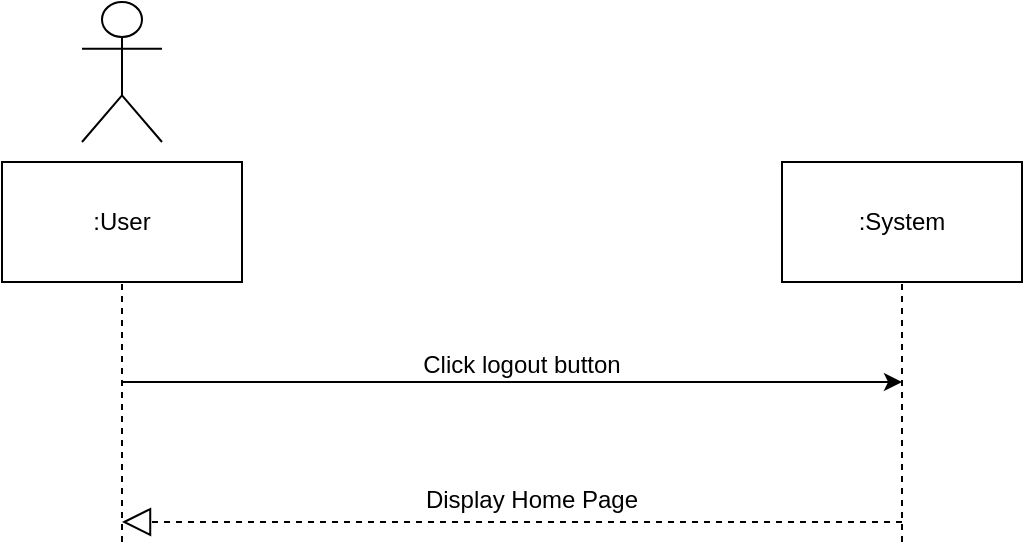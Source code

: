 <mxfile version="10.6.9" type="google"><diagram id="l9XcNlnTvIg2_Q_KgeTy" name="Page-1"><mxGraphModel dx="840" dy="452" grid="1" gridSize="10" guides="1" tooltips="1" connect="1" arrows="1" fold="1" page="1" pageScale="1" pageWidth="850" pageHeight="1100" math="0" shadow="0"><root><mxCell id="0"/><mxCell id="1" parent="0"/><mxCell id="crwMScub4jpuR_EDfe0x-1" value="" style="endArrow=none;dashed=1;html=1;entryX=0.5;entryY=1;entryDx=0;entryDy=0;" parent="1" target="crwMScub4jpuR_EDfe0x-3" edge="1"><mxGeometry width="50" height="50" relative="1" as="geometry"><mxPoint x="260" y="300" as="sourcePoint"/><mxPoint x="259.5" y="160" as="targetPoint"/></mxGeometry></mxCell><mxCell id="crwMScub4jpuR_EDfe0x-2" value="Actor" style="shape=umlActor;verticalLabelPosition=bottom;labelBackgroundColor=#ffffff;verticalAlign=top;html=1;outlineConnect=0;noLabel=1;" parent="1" vertex="1"><mxGeometry x="240" y="30" width="40" height="70" as="geometry"/></mxCell><mxCell id="crwMScub4jpuR_EDfe0x-3" value=":User" style="rounded=0;whiteSpace=wrap;html=1;" parent="1" vertex="1"><mxGeometry x="200" y="110" width="120" height="60" as="geometry"/></mxCell><mxCell id="crwMScub4jpuR_EDfe0x-4" value=":System" style="rounded=0;whiteSpace=wrap;html=1;" parent="1" vertex="1"><mxGeometry x="590" y="110" width="120" height="60" as="geometry"/></mxCell><mxCell id="crwMScub4jpuR_EDfe0x-5" value="" style="endArrow=none;dashed=1;html=1;entryX=0.5;entryY=1;entryDx=0;entryDy=0;" parent="1" target="crwMScub4jpuR_EDfe0x-4" edge="1"><mxGeometry width="50" height="50" relative="1" as="geometry"><mxPoint x="650" y="300" as="sourcePoint"/><mxPoint x="690" y="180" as="targetPoint"/></mxGeometry></mxCell><mxCell id="crwMScub4jpuR_EDfe0x-6" value="" style="endArrow=block;dashed=1;endFill=0;endSize=12;html=1;" parent="1" edge="1"><mxGeometry width="160" relative="1" as="geometry"><mxPoint x="650" y="290" as="sourcePoint"/><mxPoint x="260" y="290" as="targetPoint"/></mxGeometry></mxCell><mxCell id="crwMScub4jpuR_EDfe0x-7" value="Display Home Page&#10;" style="text;align=center;fontStyle=0;verticalAlign=middle;spacingLeft=3;spacingRight=3;strokeColor=none;rotatable=0;points=[[0,0.5],[1,0.5]];portConstraint=eastwest;fontSize=12;" parent="1" vertex="1"><mxGeometry x="425" y="280" width="80" height="10" as="geometry"/></mxCell><mxCell id="crwMScub4jpuR_EDfe0x-8" value="" style="endArrow=classic;html=1;fontSize=12;" parent="1" edge="1"><mxGeometry width="50" height="50" relative="1" as="geometry"><mxPoint x="260" y="220" as="sourcePoint"/><mxPoint x="650" y="220" as="targetPoint"/></mxGeometry></mxCell><mxCell id="crwMScub4jpuR_EDfe0x-9" value="Click logout button" style="text;align=center;fontStyle=0;verticalAlign=middle;spacingLeft=3;spacingRight=3;strokeColor=none;rotatable=0;points=[[0,0.5],[1,0.5]];portConstraint=eastwest;fontSize=12;" parent="1" vertex="1"><mxGeometry x="420" y="210" width="80" as="geometry"/></mxCell></root></mxGraphModel></diagram></mxfile>